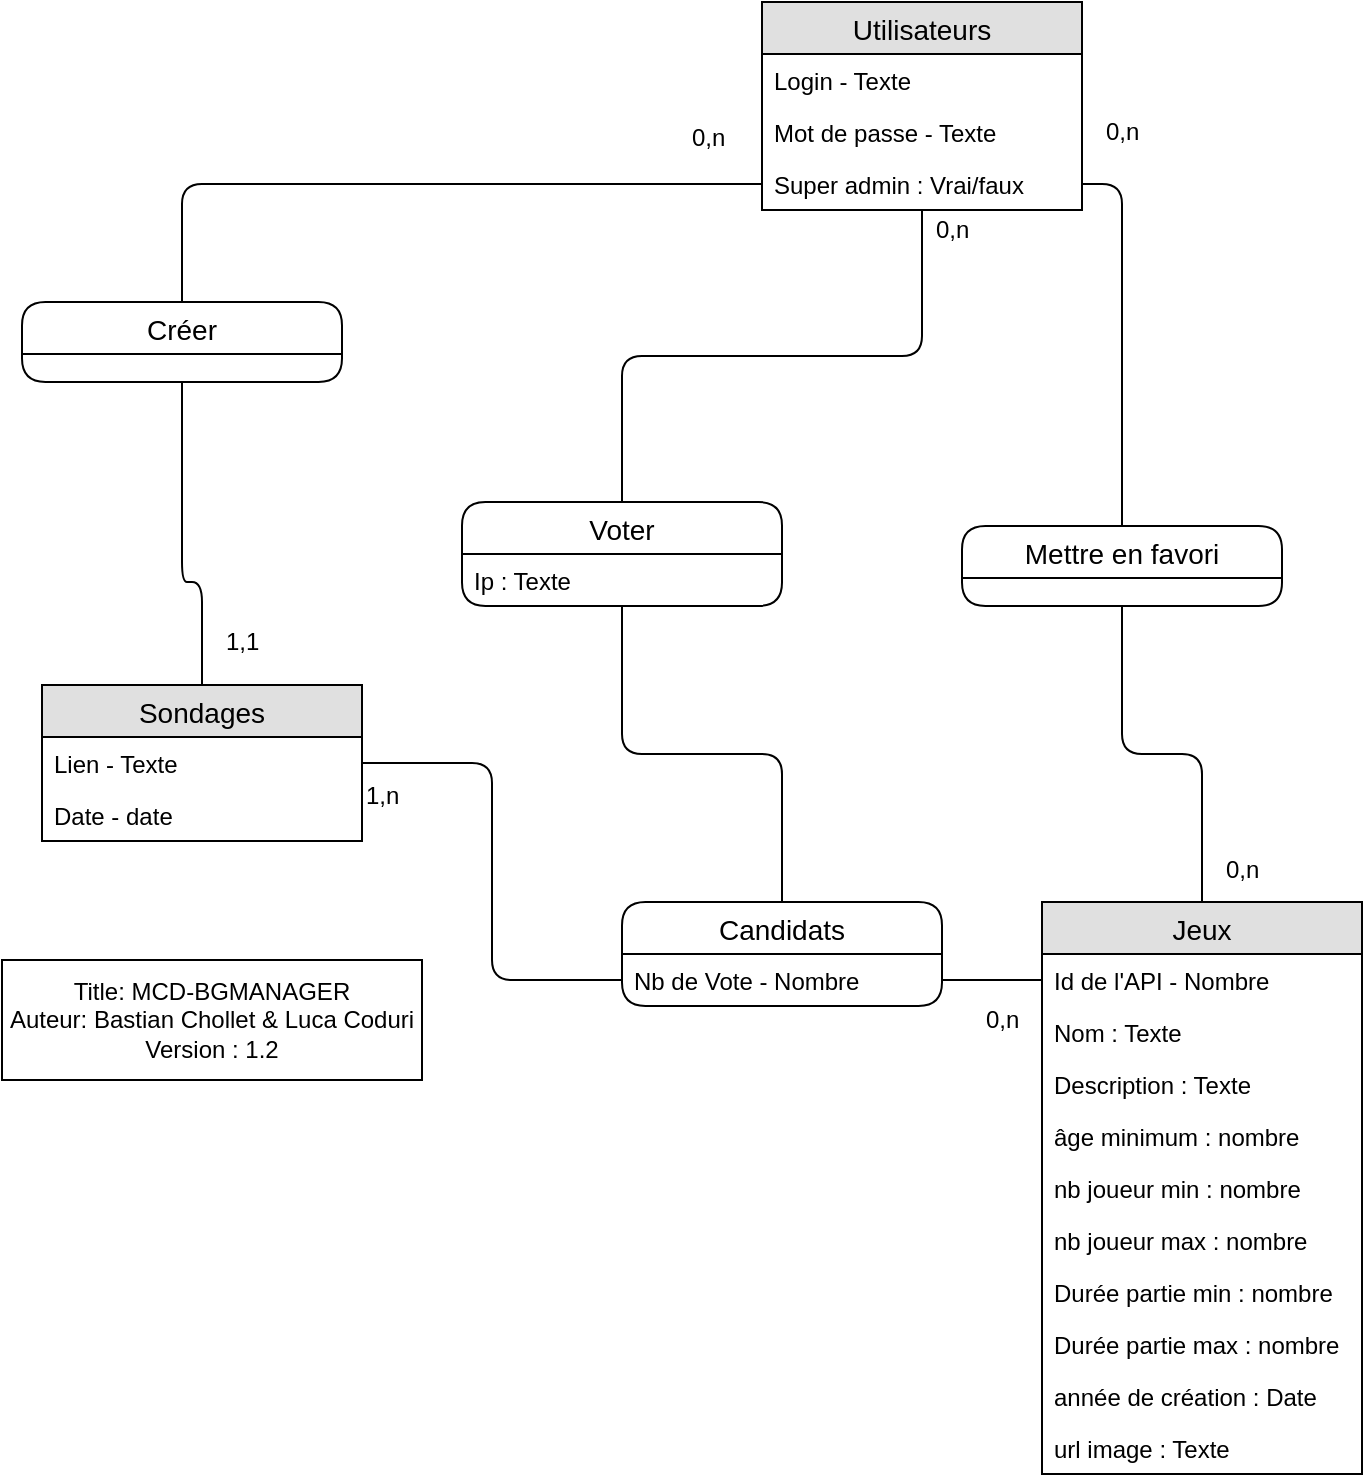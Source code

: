 <mxfile version="12.6.7" type="device"><diagram id="-5oVCV16-YPjIITiCCsc" name="Page-1"><mxGraphModel dx="1408" dy="699" grid="1" gridSize="10" guides="1" tooltips="1" connect="1" arrows="1" fold="1" page="1" pageScale="1" pageWidth="827" pageHeight="1169" math="0" shadow="0"><root><mxCell id="0"/><mxCell id="1" parent="0"/><mxCell id="_TG0r_1AAtJn6yohZNRm-13" style="edgeStyle=orthogonalEdgeStyle;rounded=1;orthogonalLoop=1;jettySize=auto;html=1;entryX=0.5;entryY=0;entryDx=0;entryDy=0;endArrow=none;endFill=0;" parent="1" source="-XuHCxs9DfkA5KGJRETD-1" target="_TG0r_1AAtJn6yohZNRm-12" edge="1"><mxGeometry relative="1" as="geometry"/></mxCell><mxCell id="-XuHCxs9DfkA5KGJRETD-1" value="Utilisateurs" style="swimlane;fontStyle=0;childLayout=stackLayout;horizontal=1;startSize=26;fillColor=#e0e0e0;horizontalStack=0;resizeParent=1;resizeParentMax=0;resizeLast=0;collapsible=1;marginBottom=0;swimlaneFillColor=#ffffff;align=center;fontSize=14;" parent="1" vertex="1"><mxGeometry x="420" y="140" width="160" height="104" as="geometry"/></mxCell><mxCell id="-XuHCxs9DfkA5KGJRETD-2" value="Login - Texte" style="text;strokeColor=none;fillColor=none;spacingLeft=4;spacingRight=4;overflow=hidden;rotatable=0;points=[[0,0.5],[1,0.5]];portConstraint=eastwest;fontSize=12;" parent="-XuHCxs9DfkA5KGJRETD-1" vertex="1"><mxGeometry y="26" width="160" height="26" as="geometry"/></mxCell><mxCell id="-XuHCxs9DfkA5KGJRETD-3" value="Mot de passe - Texte" style="text;strokeColor=none;fillColor=none;spacingLeft=4;spacingRight=4;overflow=hidden;rotatable=0;points=[[0,0.5],[1,0.5]];portConstraint=eastwest;fontSize=12;" parent="-XuHCxs9DfkA5KGJRETD-1" vertex="1"><mxGeometry y="52" width="160" height="26" as="geometry"/></mxCell><mxCell id="-XuHCxs9DfkA5KGJRETD-14" value="Super admin : Vrai/faux" style="text;strokeColor=none;fillColor=none;spacingLeft=4;spacingRight=4;overflow=hidden;rotatable=0;points=[[0,0.5],[1,0.5]];portConstraint=eastwest;fontSize=12;" parent="-XuHCxs9DfkA5KGJRETD-1" vertex="1"><mxGeometry y="78" width="160" height="26" as="geometry"/></mxCell><mxCell id="-XuHCxs9DfkA5KGJRETD-5" value="Sondages" style="swimlane;fontStyle=0;childLayout=stackLayout;horizontal=1;startSize=26;fillColor=#e0e0e0;horizontalStack=0;resizeParent=1;resizeParentMax=0;resizeLast=0;collapsible=1;marginBottom=0;swimlaneFillColor=#ffffff;align=center;fontSize=14;" parent="1" vertex="1"><mxGeometry x="60" y="481.5" width="160" height="78" as="geometry"/></mxCell><mxCell id="-XuHCxs9DfkA5KGJRETD-7" value="Lien - Texte" style="text;strokeColor=none;fillColor=none;spacingLeft=4;spacingRight=4;overflow=hidden;rotatable=0;points=[[0,0.5],[1,0.5]];portConstraint=eastwest;fontSize=12;" parent="-XuHCxs9DfkA5KGJRETD-5" vertex="1"><mxGeometry y="26" width="160" height="26" as="geometry"/></mxCell><mxCell id="-XuHCxs9DfkA5KGJRETD-42" value="Date - date" style="text;strokeColor=none;fillColor=none;spacingLeft=4;spacingRight=4;overflow=hidden;rotatable=0;points=[[0,0.5],[1,0.5]];portConstraint=eastwest;fontSize=12;rounded=1;" parent="-XuHCxs9DfkA5KGJRETD-5" vertex="1"><mxGeometry y="52" width="160" height="26" as="geometry"/></mxCell><mxCell id="-XuHCxs9DfkA5KGJRETD-30" value="" style="endArrow=none;html=1;exitX=1;exitY=0.5;exitDx=0;exitDy=0;entryX=0;entryY=0.5;entryDx=0;entryDy=0;edgeStyle=orthogonalEdgeStyle;" parent="1" source="-XuHCxs9DfkA5KGJRETD-39" target="_TG0r_1AAtJn6yohZNRm-2" edge="1"><mxGeometry width="50" height="50" relative="1" as="geometry"><mxPoint x="370" y="539.5" as="sourcePoint"/><mxPoint x="550" y="627.5" as="targetPoint"/></mxGeometry></mxCell><mxCell id="-XuHCxs9DfkA5KGJRETD-31" value="" style="endArrow=none;html=1;exitX=1;exitY=0.5;exitDx=0;exitDy=0;entryX=0;entryY=0.5;entryDx=0;entryDy=0;edgeStyle=orthogonalEdgeStyle;" parent="1" source="-XuHCxs9DfkA5KGJRETD-7" target="-XuHCxs9DfkA5KGJRETD-39" edge="1"><mxGeometry width="50" height="50" relative="1" as="geometry"><mxPoint x="230" y="546.5" as="sourcePoint"/><mxPoint x="270" y="539.5" as="targetPoint"/></mxGeometry></mxCell><mxCell id="-XuHCxs9DfkA5KGJRETD-36" value="" style="endArrow=none;html=1;entryX=0.5;entryY=1;entryDx=0;entryDy=0;edgeStyle=orthogonalEdgeStyle;exitX=0.5;exitY=0;exitDx=0;exitDy=0;" parent="1" source="-XuHCxs9DfkA5KGJRETD-5" target="_TG0r_1AAtJn6yohZNRm-5" edge="1"><mxGeometry width="50" height="50" relative="1" as="geometry"><mxPoint x="190" y="430" as="sourcePoint"/><mxPoint x="150" y="392" as="targetPoint"/><Array as="points"><mxPoint x="140" y="430"/><mxPoint x="130" y="430"/></Array></mxGeometry></mxCell><mxCell id="-XuHCxs9DfkA5KGJRETD-37" value="" style="endArrow=none;html=1;exitX=0.5;exitY=0;exitDx=0;exitDy=0;entryX=0;entryY=0.5;entryDx=0;entryDy=0;edgeStyle=orthogonalEdgeStyle;" parent="1" source="_TG0r_1AAtJn6yohZNRm-5" target="-XuHCxs9DfkA5KGJRETD-14" edge="1"><mxGeometry width="50" height="50" relative="1" as="geometry"><mxPoint x="150" y="350" as="sourcePoint"/><mxPoint x="320" y="330.5" as="targetPoint"/></mxGeometry></mxCell><mxCell id="_TG0r_1AAtJn6yohZNRm-14" style="edgeStyle=orthogonalEdgeStyle;rounded=1;orthogonalLoop=1;jettySize=auto;html=1;entryX=0.5;entryY=1;entryDx=0;entryDy=0;endArrow=none;endFill=0;" parent="1" source="-XuHCxs9DfkA5KGJRETD-38" target="_TG0r_1AAtJn6yohZNRm-12" edge="1"><mxGeometry relative="1" as="geometry"/></mxCell><mxCell id="-XuHCxs9DfkA5KGJRETD-38" value="Candidats" style="swimlane;fontStyle=0;childLayout=stackLayout;horizontal=1;startSize=26;fillColor=#FFFFFF;horizontalStack=0;resizeParent=1;resizeParentMax=0;resizeLast=0;collapsible=1;marginBottom=0;swimlaneFillColor=#ffffff;align=center;fontSize=14;rounded=1;" parent="1" vertex="1"><mxGeometry x="350" y="590" width="160" height="52" as="geometry"/></mxCell><mxCell id="-XuHCxs9DfkA5KGJRETD-39" value="Nb de Vote - Nombre" style="text;strokeColor=none;fillColor=none;spacingLeft=4;spacingRight=4;overflow=hidden;rotatable=0;points=[[0,0.5],[1,0.5]];portConstraint=eastwest;fontSize=12;" parent="-XuHCxs9DfkA5KGJRETD-38" vertex="1"><mxGeometry y="26" width="160" height="26" as="geometry"/></mxCell><mxCell id="_TG0r_1AAtJn6yohZNRm-1" value="Jeux" style="swimlane;fontStyle=0;childLayout=stackLayout;horizontal=1;startSize=26;fillColor=#e0e0e0;horizontalStack=0;resizeParent=1;resizeParentMax=0;resizeLast=0;collapsible=1;marginBottom=0;swimlaneFillColor=#ffffff;align=center;fontSize=14;rounded=0;" parent="1" vertex="1"><mxGeometry x="560" y="590" width="160" height="286" as="geometry"/></mxCell><mxCell id="_TG0r_1AAtJn6yohZNRm-2" value="Id de l'API - Nombre" style="text;strokeColor=none;fillColor=none;spacingLeft=4;spacingRight=4;overflow=hidden;rotatable=0;points=[[0,0.5],[1,0.5]];portConstraint=eastwest;fontSize=12;" parent="_TG0r_1AAtJn6yohZNRm-1" vertex="1"><mxGeometry y="26" width="160" height="26" as="geometry"/></mxCell><mxCell id="100z6mlCTd1YYDgy9DLo-1" value="Nom : Texte" style="text;strokeColor=none;fillColor=none;spacingLeft=4;spacingRight=4;overflow=hidden;rotatable=0;points=[[0,0.5],[1,0.5]];portConstraint=eastwest;fontSize=12;" parent="_TG0r_1AAtJn6yohZNRm-1" vertex="1"><mxGeometry y="52" width="160" height="26" as="geometry"/></mxCell><mxCell id="JSKM5KfR2lvkpR507zrE-1" value="Description : Texte" style="text;strokeColor=none;fillColor=none;spacingLeft=4;spacingRight=4;overflow=hidden;rotatable=0;points=[[0,0.5],[1,0.5]];portConstraint=eastwest;fontSize=12;" vertex="1" parent="_TG0r_1AAtJn6yohZNRm-1"><mxGeometry y="78" width="160" height="26" as="geometry"/></mxCell><mxCell id="JSKM5KfR2lvkpR507zrE-2" value="âge minimum : nombre" style="text;strokeColor=none;fillColor=none;spacingLeft=4;spacingRight=4;overflow=hidden;rotatable=0;points=[[0,0.5],[1,0.5]];portConstraint=eastwest;fontSize=12;" vertex="1" parent="_TG0r_1AAtJn6yohZNRm-1"><mxGeometry y="104" width="160" height="26" as="geometry"/></mxCell><mxCell id="JSKM5KfR2lvkpR507zrE-3" value="nb joueur min : nombre" style="text;strokeColor=none;fillColor=none;spacingLeft=4;spacingRight=4;overflow=hidden;rotatable=0;points=[[0,0.5],[1,0.5]];portConstraint=eastwest;fontSize=12;" vertex="1" parent="_TG0r_1AAtJn6yohZNRm-1"><mxGeometry y="130" width="160" height="26" as="geometry"/></mxCell><mxCell id="JSKM5KfR2lvkpR507zrE-4" value="nb joueur max : nombre" style="text;strokeColor=none;fillColor=none;spacingLeft=4;spacingRight=4;overflow=hidden;rotatable=0;points=[[0,0.5],[1,0.5]];portConstraint=eastwest;fontSize=12;" vertex="1" parent="_TG0r_1AAtJn6yohZNRm-1"><mxGeometry y="156" width="160" height="26" as="geometry"/></mxCell><mxCell id="JSKM5KfR2lvkpR507zrE-5" value="Durée partie min : nombre" style="text;strokeColor=none;fillColor=none;spacingLeft=4;spacingRight=4;overflow=hidden;rotatable=0;points=[[0,0.5],[1,0.5]];portConstraint=eastwest;fontSize=12;" vertex="1" parent="_TG0r_1AAtJn6yohZNRm-1"><mxGeometry y="182" width="160" height="26" as="geometry"/></mxCell><mxCell id="JSKM5KfR2lvkpR507zrE-6" value="Durée partie max : nombre" style="text;strokeColor=none;fillColor=none;spacingLeft=4;spacingRight=4;overflow=hidden;rotatable=0;points=[[0,0.5],[1,0.5]];portConstraint=eastwest;fontSize=12;" vertex="1" parent="_TG0r_1AAtJn6yohZNRm-1"><mxGeometry y="208" width="160" height="26" as="geometry"/></mxCell><mxCell id="JSKM5KfR2lvkpR507zrE-7" value="année de création : Date" style="text;strokeColor=none;fillColor=none;spacingLeft=4;spacingRight=4;overflow=hidden;rotatable=0;points=[[0,0.5],[1,0.5]];portConstraint=eastwest;fontSize=12;" vertex="1" parent="_TG0r_1AAtJn6yohZNRm-1"><mxGeometry y="234" width="160" height="26" as="geometry"/></mxCell><mxCell id="JSKM5KfR2lvkpR507zrE-8" value="url image : Texte" style="text;strokeColor=none;fillColor=none;spacingLeft=4;spacingRight=4;overflow=hidden;rotatable=0;points=[[0,0.5],[1,0.5]];portConstraint=eastwest;fontSize=12;" vertex="1" parent="_TG0r_1AAtJn6yohZNRm-1"><mxGeometry y="260" width="160" height="26" as="geometry"/></mxCell><mxCell id="_TG0r_1AAtJn6yohZNRm-10" style="edgeStyle=orthogonalEdgeStyle;rounded=1;orthogonalLoop=1;jettySize=auto;html=1;exitX=0.5;exitY=1;exitDx=0;exitDy=0;entryX=0.5;entryY=0;entryDx=0;entryDy=0;endArrow=none;endFill=0;" parent="1" source="_TG0r_1AAtJn6yohZNRm-3" target="_TG0r_1AAtJn6yohZNRm-1" edge="1"><mxGeometry relative="1" as="geometry"/></mxCell><mxCell id="_TG0r_1AAtJn6yohZNRm-3" value="Mettre en favori" style="swimlane;fontStyle=0;childLayout=stackLayout;horizontal=1;startSize=26;fillColor=#FFFFFF;horizontalStack=0;resizeParent=1;resizeParentMax=0;resizeLast=0;collapsible=1;marginBottom=0;swimlaneFillColor=#ffffff;align=center;fontSize=14;rounded=1;" parent="1" vertex="1"><mxGeometry x="520" y="402" width="160" height="40" as="geometry"/></mxCell><mxCell id="_TG0r_1AAtJn6yohZNRm-5" value="Créer" style="swimlane;fontStyle=0;childLayout=stackLayout;horizontal=1;startSize=26;fillColor=#ffffff;horizontalStack=0;resizeParent=1;resizeParentMax=0;resizeLast=0;collapsible=1;marginBottom=0;swimlaneFillColor=#ffffff;align=center;fontSize=14;rounded=1;" parent="1" vertex="1"><mxGeometry x="50" y="290" width="160" height="40" as="geometry"/></mxCell><mxCell id="_TG0r_1AAtJn6yohZNRm-9" style="edgeStyle=orthogonalEdgeStyle;rounded=1;orthogonalLoop=1;jettySize=auto;html=1;exitX=1;exitY=0.5;exitDx=0;exitDy=0;entryX=0.5;entryY=0;entryDx=0;entryDy=0;endArrow=none;endFill=0;" parent="1" source="-XuHCxs9DfkA5KGJRETD-14" target="_TG0r_1AAtJn6yohZNRm-3" edge="1"><mxGeometry relative="1" as="geometry"/></mxCell><mxCell id="_TG0r_1AAtJn6yohZNRm-12" value="Voter" style="swimlane;fontStyle=0;childLayout=stackLayout;horizontal=1;startSize=26;fillColor=#ffffff;horizontalStack=0;resizeParent=1;resizeParentMax=0;resizeLast=0;collapsible=1;marginBottom=0;swimlaneFillColor=#ffffff;align=center;fontSize=14;rounded=1;" parent="1" vertex="1"><mxGeometry x="270" y="390" width="160" height="52" as="geometry"/></mxCell><mxCell id="100z6mlCTd1YYDgy9DLo-7" value="Ip : Texte" style="text;strokeColor=none;fillColor=none;align=left;verticalAlign=top;spacingLeft=4;spacingRight=4;overflow=hidden;rotatable=0;points=[[0,0.5],[1,0.5]];portConstraint=eastwest;" parent="_TG0r_1AAtJn6yohZNRm-12" vertex="1"><mxGeometry y="26" width="160" height="26" as="geometry"/></mxCell><mxCell id="_TG0r_1AAtJn6yohZNRm-17" value="0,n" style="text;html=1;resizable=0;points=[];autosize=1;align=left;verticalAlign=top;spacingTop=-4;" parent="1" vertex="1"><mxGeometry x="650" y="564" width="30" height="20" as="geometry"/></mxCell><mxCell id="_TG0r_1AAtJn6yohZNRm-18" value="0,n" style="text;html=1;resizable=0;points=[];autosize=1;align=left;verticalAlign=top;spacingTop=-4;" parent="1" vertex="1"><mxGeometry x="590" y="195" width="30" height="20" as="geometry"/></mxCell><mxCell id="_TG0r_1AAtJn6yohZNRm-19" value="0,n" style="text;html=1;resizable=0;points=[];autosize=1;align=left;verticalAlign=top;spacingTop=-4;" parent="1" vertex="1"><mxGeometry x="505" y="244" width="30" height="20" as="geometry"/></mxCell><mxCell id="_TG0r_1AAtJn6yohZNRm-20" value="0,n" style="text;html=1;resizable=0;points=[];autosize=1;align=left;verticalAlign=top;spacingTop=-4;" parent="1" vertex="1"><mxGeometry x="383" y="198" width="30" height="20" as="geometry"/></mxCell><mxCell id="_TG0r_1AAtJn6yohZNRm-21" value="1,1" style="text;html=1;resizable=0;points=[];autosize=1;align=left;verticalAlign=top;spacingTop=-4;" parent="1" vertex="1"><mxGeometry x="150" y="450" width="30" height="20" as="geometry"/></mxCell><mxCell id="_TG0r_1AAtJn6yohZNRm-25" value="0,n" style="text;html=1;resizable=0;points=[];autosize=1;align=left;verticalAlign=top;spacingTop=-4;" parent="1" vertex="1"><mxGeometry x="530" y="639" width="30" height="20" as="geometry"/></mxCell><mxCell id="_TG0r_1AAtJn6yohZNRm-26" value="1,n" style="text;html=1;resizable=0;points=[];autosize=1;align=left;verticalAlign=top;spacingTop=-4;" parent="1" vertex="1"><mxGeometry x="220" y="526.5" width="30" height="20" as="geometry"/></mxCell><mxCell id="_TG0r_1AAtJn6yohZNRm-28" value="Title: MCD-BGMANAGER&lt;br&gt;Auteur: Bastian Chollet &amp;amp; Luca Coduri&lt;br&gt;Version : 1.2" style="rounded=0;whiteSpace=wrap;html=1;fillColor=#FFFFFF;" parent="1" vertex="1"><mxGeometry x="40" y="619" width="210" height="60" as="geometry"/></mxCell></root></mxGraphModel></diagram></mxfile>